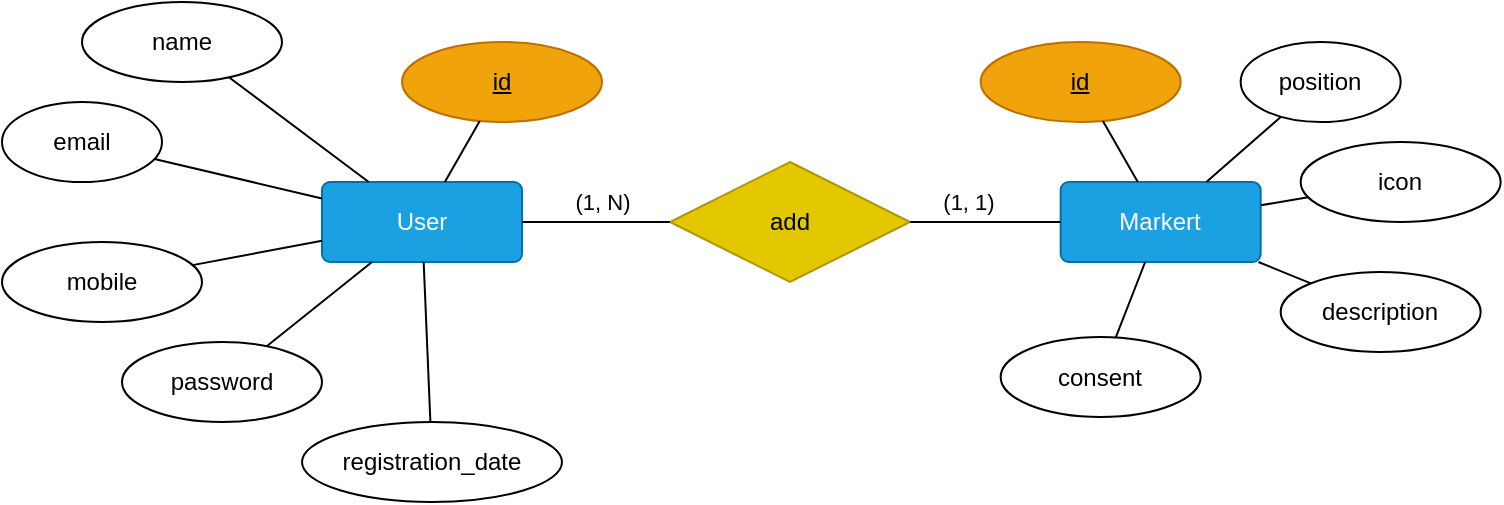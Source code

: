 <mxfile version="22.1.16" type="device">
  <diagram name="Pagina-1" id="50dvYeyetKUteLjVzN3J">
    <mxGraphModel dx="1182" dy="683" grid="1" gridSize="10" guides="1" tooltips="1" connect="1" arrows="1" fold="1" page="1" pageScale="1" pageWidth="827" pageHeight="1169" math="0" shadow="0">
      <root>
        <mxCell id="0" />
        <mxCell id="1" parent="0" />
        <mxCell id="GOUhQreRWFPhw6_hqKck-6" value="id" style="ellipse;whiteSpace=wrap;html=1;align=center;fontStyle=4;fillColor=#f0a30a;fontColor=#000000;strokeColor=#BD7000;" parent="1" vertex="1">
          <mxGeometry x="220" y="60" width="100" height="40" as="geometry" />
        </mxCell>
        <mxCell id="GOUhQreRWFPhw6_hqKck-7" value="User" style="rounded=1;arcSize=10;whiteSpace=wrap;html=1;align=center;fillColor=#1ba1e2;fontColor=#ffffff;strokeColor=#006EAF;" parent="1" vertex="1">
          <mxGeometry x="180" y="130" width="100" height="40" as="geometry" />
        </mxCell>
        <mxCell id="GOUhQreRWFPhw6_hqKck-8" value="mobile" style="ellipse;whiteSpace=wrap;html=1;align=center;" parent="1" vertex="1">
          <mxGeometry x="20" y="160" width="100" height="40" as="geometry" />
        </mxCell>
        <mxCell id="GOUhQreRWFPhw6_hqKck-9" value="password" style="ellipse;whiteSpace=wrap;html=1;align=center;" parent="1" vertex="1">
          <mxGeometry x="80" y="210" width="100" height="40" as="geometry" />
        </mxCell>
        <mxCell id="GOUhQreRWFPhw6_hqKck-10" value="email" style="ellipse;whiteSpace=wrap;html=1;align=center;" parent="1" vertex="1">
          <mxGeometry x="20" y="90" width="80" height="40" as="geometry" />
        </mxCell>
        <mxCell id="GOUhQreRWFPhw6_hqKck-11" value="name" style="ellipse;whiteSpace=wrap;html=1;align=center;" parent="1" vertex="1">
          <mxGeometry x="60" y="40" width="100" height="40" as="geometry" />
        </mxCell>
        <mxCell id="GOUhQreRWFPhw6_hqKck-14" value="" style="endArrow=none;html=1;rounded=0;" parent="1" source="GOUhQreRWFPhw6_hqKck-10" target="GOUhQreRWFPhw6_hqKck-7" edge="1">
          <mxGeometry relative="1" as="geometry">
            <mxPoint x="310" y="100" as="sourcePoint" />
            <mxPoint x="470" y="100" as="targetPoint" />
          </mxGeometry>
        </mxCell>
        <mxCell id="GOUhQreRWFPhw6_hqKck-16" value="" style="endArrow=none;html=1;rounded=0;" parent="1" source="GOUhQreRWFPhw6_hqKck-11" target="GOUhQreRWFPhw6_hqKck-7" edge="1">
          <mxGeometry relative="1" as="geometry">
            <mxPoint x="90" y="160" as="sourcePoint" />
            <mxPoint x="190" y="160" as="targetPoint" />
          </mxGeometry>
        </mxCell>
        <mxCell id="GOUhQreRWFPhw6_hqKck-18" value="" style="endArrow=none;html=1;rounded=0;" parent="1" source="GOUhQreRWFPhw6_hqKck-8" target="GOUhQreRWFPhw6_hqKck-7" edge="1">
          <mxGeometry relative="1" as="geometry">
            <mxPoint x="275" y="90" as="sourcePoint" />
            <mxPoint x="250" y="140" as="targetPoint" />
          </mxGeometry>
        </mxCell>
        <mxCell id="GOUhQreRWFPhw6_hqKck-19" value="" style="endArrow=none;html=1;rounded=0;" parent="1" source="GOUhQreRWFPhw6_hqKck-9" target="GOUhQreRWFPhw6_hqKck-7" edge="1">
          <mxGeometry relative="1" as="geometry">
            <mxPoint x="172" y="49" as="sourcePoint" />
            <mxPoint x="228" y="140" as="targetPoint" />
          </mxGeometry>
        </mxCell>
        <mxCell id="GOUhQreRWFPhw6_hqKck-20" value="" style="endArrow=none;html=1;rounded=0;" parent="1" source="GOUhQreRWFPhw6_hqKck-6" target="GOUhQreRWFPhw6_hqKck-7" edge="1">
          <mxGeometry relative="1" as="geometry">
            <mxPoint x="275" y="90" as="sourcePoint" />
            <mxPoint x="250" y="140" as="targetPoint" />
          </mxGeometry>
        </mxCell>
        <mxCell id="ow7-s1mAukbCGRvHwFf_-33" value="registration_date" style="ellipse;whiteSpace=wrap;html=1;align=center;" parent="1" vertex="1">
          <mxGeometry x="170" y="250" width="130" height="40" as="geometry" />
        </mxCell>
        <mxCell id="ow7-s1mAukbCGRvHwFf_-34" value="" style="endArrow=none;html=1;rounded=0;" parent="1" source="ow7-s1mAukbCGRvHwFf_-33" target="GOUhQreRWFPhw6_hqKck-7" edge="1">
          <mxGeometry relative="1" as="geometry">
            <mxPoint x="245" y="148" as="sourcePoint" />
            <mxPoint x="190" y="195" as="targetPoint" />
          </mxGeometry>
        </mxCell>
        <mxCell id="4f5twAKPLaKheyzSmTef-1" value="id" style="ellipse;whiteSpace=wrap;html=1;align=center;fontStyle=4;fillColor=#f0a30a;fontColor=#000000;strokeColor=#BD7000;" vertex="1" parent="1">
          <mxGeometry x="509.33" y="60" width="100" height="40" as="geometry" />
        </mxCell>
        <mxCell id="4f5twAKPLaKheyzSmTef-2" value="Markert" style="rounded=1;arcSize=10;whiteSpace=wrap;html=1;align=center;fillColor=#1ba1e2;fontColor=#ffffff;strokeColor=#006EAF;" vertex="1" parent="1">
          <mxGeometry x="549.33" y="130" width="100" height="40" as="geometry" />
        </mxCell>
        <mxCell id="4f5twAKPLaKheyzSmTef-3" value="description" style="ellipse;whiteSpace=wrap;html=1;align=center;" vertex="1" parent="1">
          <mxGeometry x="659.33" y="175" width="100" height="40" as="geometry" />
        </mxCell>
        <mxCell id="4f5twAKPLaKheyzSmTef-4" value="position" style="ellipse;whiteSpace=wrap;html=1;align=center;" vertex="1" parent="1">
          <mxGeometry x="639.33" y="60" width="80" height="40" as="geometry" />
        </mxCell>
        <mxCell id="4f5twAKPLaKheyzSmTef-5" value="icon" style="ellipse;whiteSpace=wrap;html=1;align=center;" vertex="1" parent="1">
          <mxGeometry x="669.33" y="110" width="100" height="40" as="geometry" />
        </mxCell>
        <mxCell id="4f5twAKPLaKheyzSmTef-6" value="" style="endArrow=none;html=1;rounded=0;" edge="1" parent="1" source="4f5twAKPLaKheyzSmTef-4" target="4f5twAKPLaKheyzSmTef-2">
          <mxGeometry relative="1" as="geometry">
            <mxPoint x="739.33" y="100" as="sourcePoint" />
            <mxPoint x="899.33" y="100" as="targetPoint" />
          </mxGeometry>
        </mxCell>
        <mxCell id="4f5twAKPLaKheyzSmTef-7" value="" style="endArrow=none;html=1;rounded=0;" edge="1" parent="1" source="4f5twAKPLaKheyzSmTef-5" target="4f5twAKPLaKheyzSmTef-2">
          <mxGeometry relative="1" as="geometry">
            <mxPoint x="519.33" y="160" as="sourcePoint" />
            <mxPoint x="619.33" y="160" as="targetPoint" />
          </mxGeometry>
        </mxCell>
        <mxCell id="4f5twAKPLaKheyzSmTef-8" value="" style="endArrow=none;html=1;rounded=0;" edge="1" parent="1" source="4f5twAKPLaKheyzSmTef-3" target="4f5twAKPLaKheyzSmTef-2">
          <mxGeometry relative="1" as="geometry">
            <mxPoint x="704.33" y="90" as="sourcePoint" />
            <mxPoint x="679.33" y="140" as="targetPoint" />
          </mxGeometry>
        </mxCell>
        <mxCell id="4f5twAKPLaKheyzSmTef-9" value="" style="endArrow=none;html=1;rounded=0;" edge="1" parent="1" source="4f5twAKPLaKheyzSmTef-1" target="4f5twAKPLaKheyzSmTef-2">
          <mxGeometry relative="1" as="geometry">
            <mxPoint x="704.33" y="90" as="sourcePoint" />
            <mxPoint x="679.33" y="140" as="targetPoint" />
          </mxGeometry>
        </mxCell>
        <mxCell id="4f5twAKPLaKheyzSmTef-10" value="add" style="shape=rhombus;perimeter=rhombusPerimeter;whiteSpace=wrap;html=1;align=center;fillColor=#e3c800;fontColor=#000000;strokeColor=#B09500;gradientColor=none;" vertex="1" parent="1">
          <mxGeometry x="354" y="120" width="120" height="60" as="geometry" />
        </mxCell>
        <mxCell id="4f5twAKPLaKheyzSmTef-11" value="" style="endArrow=none;html=1;rounded=0;" edge="1" parent="1" target="4f5twAKPLaKheyzSmTef-10" source="GOUhQreRWFPhw6_hqKck-7">
          <mxGeometry relative="1" as="geometry">
            <mxPoint x="320" y="142.5" as="sourcePoint" />
            <mxPoint x="491" y="202" as="targetPoint" />
          </mxGeometry>
        </mxCell>
        <mxCell id="4f5twAKPLaKheyzSmTef-12" value="(1, N)" style="edgeLabel;html=1;align=center;verticalAlign=middle;resizable=0;points=[];" vertex="1" connectable="0" parent="4f5twAKPLaKheyzSmTef-11">
          <mxGeometry x="0.707" y="2" relative="1" as="geometry">
            <mxPoint x="-23" y="-8" as="offset" />
          </mxGeometry>
        </mxCell>
        <mxCell id="4f5twAKPLaKheyzSmTef-13" value="" style="endArrow=none;html=1;rounded=0;" edge="1" parent="1" source="4f5twAKPLaKheyzSmTef-10" target="4f5twAKPLaKheyzSmTef-2">
          <mxGeometry relative="1" as="geometry">
            <mxPoint x="399" y="142.5" as="sourcePoint" />
            <mxPoint x="499" y="210.5" as="targetPoint" />
          </mxGeometry>
        </mxCell>
        <mxCell id="4f5twAKPLaKheyzSmTef-14" value="(1, 1)" style="edgeLabel;html=1;align=center;verticalAlign=middle;resizable=0;points=[];" vertex="1" connectable="0" parent="4f5twAKPLaKheyzSmTef-13">
          <mxGeometry x="-0.237" y="2" relative="1" as="geometry">
            <mxPoint y="-8" as="offset" />
          </mxGeometry>
        </mxCell>
        <mxCell id="4f5twAKPLaKheyzSmTef-17" value="consent" style="ellipse;whiteSpace=wrap;html=1;align=center;" vertex="1" parent="1">
          <mxGeometry x="519.33" y="207.5" width="100" height="40" as="geometry" />
        </mxCell>
        <mxCell id="4f5twAKPLaKheyzSmTef-18" value="" style="endArrow=none;html=1;rounded=0;" edge="1" parent="1" source="4f5twAKPLaKheyzSmTef-17" target="4f5twAKPLaKheyzSmTef-2">
          <mxGeometry relative="1" as="geometry">
            <mxPoint x="590.21" y="125" as="sourcePoint" />
            <mxPoint x="669.328" y="170" as="targetPoint" />
          </mxGeometry>
        </mxCell>
      </root>
    </mxGraphModel>
  </diagram>
</mxfile>
